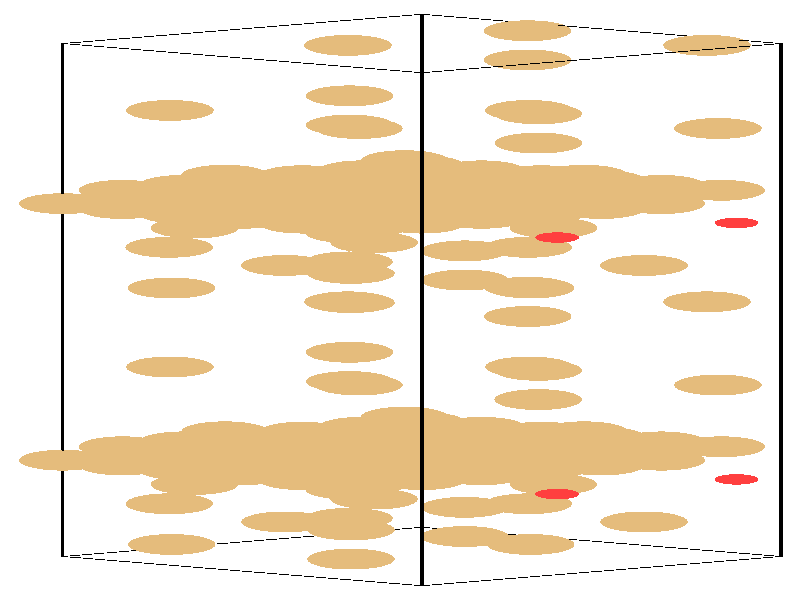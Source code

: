 #include "colors.inc"
#include "finish.inc"

global_settings {assumed_gamma 1 max_trace_level 6}
background {color White}
camera {orthographic
  right -24.13*x up 76.08*y
  direction 1.00*z
  location <0,0,50.00> look_at <0,0,0>}
light_source {<  2.00,   3.00,  40.00> color White
  area_light <0.70, 0, 0>, <0, 0.70, 0>, 3, 3
  adaptive 1 jitter}

#declare simple = finish {phong 0.7}
#declare pale = finish {ambient .5 diffuse .85 roughness .001 specular 0.200 }
#declare intermediate = finish {ambient 0.3 diffuse 0.6 specular 0.10 roughness 0.04 }
#declare vmd = finish {ambient .0 diffuse .65 phong 0.1 phong_size 40. specular 0.500 }
#declare jmol = finish {ambient .2 diffuse .6 specular 1 roughness .001 metallic}
#declare ase2 = finish {ambient 0.05 brilliance 3 diffuse 0.6 metallic specular 0.70 roughness 0.04 reflection 0.15}
#declare ase3 = finish {ambient .15 brilliance 2 diffuse .6 metallic specular 1. roughness .001 reflection .0}
#declare glass = finish {ambient .05 diffuse .3 specular 1. roughness .001}
#declare glass2 = finish {ambient .0 diffuse .3 specular 1. reflection .25 roughness .001}
#declare Rcell = 0.050;
#declare Rbond = 0.100;

#macro atom(LOC, R, COL, TRANS, FIN)
  sphere{LOC, R texture{pigment{color COL transmit TRANS} finish{FIN}}}
#end
#macro constrain(LOC, R, COL, TRANS FIN)
union{torus{R, Rcell rotate 45*z texture{pigment{color COL transmit TRANS} finish{FIN}}}
      torus{R, Rcell rotate -45*z texture{pigment{color COL transmit TRANS} finish{FIN}}}
      translate LOC}
#end

cylinder {<-10.17, -32.52, -33.83>, <  0.66, -36.23, -23.65>, Rcell pigment {Black}}
cylinder {<  0.66, -28.82, -44.00>, < 11.49, -32.52, -33.83>, Rcell pigment {Black}}
cylinder {<  0.66,  36.23, -20.33>, < 11.49,  32.52, -10.15>, Rcell pigment {Black}}
cylinder {<-10.17,  32.52, -10.15>, <  0.66,  28.82,   0.03>, Rcell pigment {Black}}
cylinder {<-10.17, -32.52, -33.83>, <  0.66, -28.82, -44.00>, Rcell pigment {Black}}
cylinder {<  0.66, -36.23, -23.65>, < 11.49, -32.52, -33.83>, Rcell pigment {Black}}
cylinder {<  0.66,  28.82,   0.03>, < 11.49,  32.52, -10.15>, Rcell pigment {Black}}
cylinder {<-10.17,  32.52, -10.15>, <  0.66,  36.23, -20.33>, Rcell pigment {Black}}
cylinder {<-10.17, -32.52, -33.83>, <-10.17,  32.52, -10.15>, Rcell pigment {Black}}
cylinder {<  0.66, -36.23, -23.65>, <  0.66,  28.82,   0.03>, Rcell pigment {Black}}
cylinder {< 11.49, -32.52, -33.83>, < 11.49,  32.52, -10.15>, Rcell pigment {Black}}
cylinder {<  0.66, -28.82, -44.00>, <  0.66,  36.23, -20.33>, Rcell pigment {Black}}
atom(<-10.17, -20.31, -29.38>, 1.32, rgb <0.78, 0.50, 0.20>, 0.0, ase3) // #0 
atom(< -8.37, -20.92, -27.68>, 1.32, rgb <0.78, 0.50, 0.20>, 0.0, ase3) // #1 
atom(< -6.56, -21.54, -25.99>, 1.32, rgb <0.78, 0.50, 0.20>, 0.0, ase3) // #2 
atom(< -8.37, -19.69, -31.08>, 1.32, rgb <0.78, 0.50, 0.20>, 0.0, ase3) // #3 
atom(< -6.56, -20.31, -29.38>, 1.32, rgb <0.78, 0.50, 0.20>, 0.0, ase3) // #4 
atom(< -4.76, -20.92, -27.68>, 1.32, rgb <0.78, 0.50, 0.20>, 0.0, ase3) // #5 
atom(< -6.56, -19.07, -32.77>, 1.32, rgb <0.78, 0.50, 0.20>, 0.0, ase3) // #6 
atom(< -4.76, -19.69, -31.08>, 1.32, rgb <0.78, 0.50, 0.20>, 0.0, ase3) // #7 
atom(< -2.95, -20.31, -29.38>, 1.32, rgb <0.78, 0.50, 0.20>, 0.0, ase3) // #8 
atom(< -8.37, -18.61, -28.76>, 1.32, rgb <0.78, 0.50, 0.20>, 0.0, ase3) // #9 
atom(< -6.56, -19.23, -27.07>, 1.32, rgb <0.78, 0.50, 0.20>, 0.0, ase3) // #10 
atom(< -4.76, -19.85, -25.37>, 1.32, rgb <0.78, 0.50, 0.20>, 0.0, ase3) // #11 
atom(< -6.56, -17.99, -30.46>, 1.32, rgb <0.78, 0.50, 0.20>, 0.0, ase3) // #12 
atom(< -4.76, -18.61, -28.76>, 1.32, rgb <0.78, 0.50, 0.20>, 0.0, ase3) // #13 
atom(< -2.95, -19.23, -27.07>, 1.32, rgb <0.78, 0.50, 0.20>, 0.0, ase3) // #14 
atom(< -4.76, -17.38, -32.15>, 1.32, rgb <0.78, 0.50, 0.20>, 0.0, ase3) // #15 
atom(< -2.95, -17.99, -30.46>, 1.32, rgb <0.78, 0.50, 0.20>, 0.0, ase3) // #16 
atom(< -1.14, -18.61, -28.76>, 1.32, rgb <0.78, 0.50, 0.20>, 0.0, ase3) // #17 
atom(<  3.89,  -8.49, -26.94>, 1.32, rgb <0.78, 0.50, 0.20>, 0.0, ase3) // #18 
atom(<  3.85,  -2.09, -18.73>, 1.32, rgb <0.78, 0.50, 0.20>, 0.0, ase3) // #19 
atom(<  0.14, -18.56, -24.13>, 1.32, rgb <0.78, 0.50, 0.20>, 0.0, ase3) // #20 
atom(< -4.58, -18.00, -25.53>, 1.32, rgb <0.78, 0.50, 0.20>, 0.0, ase3) // #21 
atom(< -6.96,   6.68, -18.19>, 1.32, rgb <0.78, 0.50, 0.20>, 0.0, ase3) // #22 
atom(< -0.78,   7.28, -10.82>, 1.32, rgb <0.78, 0.50, 0.20>, 0.0, ase3) // #23 
atom(<  4.17, -12.63, -19.09>, 1.32, rgb <0.78, 0.50, 0.20>, 0.0, ase3) // #24 
atom(<  1.95,   6.23, -29.18>, 1.32, rgb <0.78, 0.50, 0.20>, 0.0, ase3) // #25 
atom(< -1.48,  -0.33, -16.14>, 1.32, rgb <0.78, 0.50, 0.20>, 0.0, ase3) // #26 
atom(<  4.74,   7.92, -13.25>, 0.66, rgb <1.00, 0.05, 0.05>, 0.0, ase3) // #27 
atom(< -4.24, -18.64, -34.94>, 0.76, rgb <0.56, 0.56, 0.56>, 0.0, ase3) // #28 
atom(<-10.17,  12.22, -17.54>, 1.32, rgb <0.78, 0.50, 0.20>, 0.0, ase3) // #29 
atom(< -8.37,  11.60, -15.85>, 1.32, rgb <0.78, 0.50, 0.20>, 0.0, ase3) // #30 
atom(< -6.56,  10.98, -14.15>, 1.32, rgb <0.78, 0.50, 0.20>, 0.0, ase3) // #31 
atom(< -8.37,  12.83, -19.24>, 1.32, rgb <0.78, 0.50, 0.20>, 0.0, ase3) // #32 
atom(< -6.56,  12.22, -17.54>, 1.32, rgb <0.78, 0.50, 0.20>, 0.0, ase3) // #33 
atom(< -4.76,  11.60, -15.85>, 1.32, rgb <0.78, 0.50, 0.20>, 0.0, ase3) // #34 
atom(< -6.56,  13.45, -20.93>, 1.32, rgb <0.78, 0.50, 0.20>, 0.0, ase3) // #35 
atom(< -4.76,  12.83, -19.24>, 1.32, rgb <0.78, 0.50, 0.20>, 0.0, ase3) // #36 
atom(< -2.95,  12.22, -17.54>, 1.32, rgb <0.78, 0.50, 0.20>, 0.0, ase3) // #37 
atom(< -8.37,  13.91, -16.92>, 1.32, rgb <0.78, 0.50, 0.20>, 0.0, ase3) // #38 
atom(< -6.56,  13.29, -15.23>, 1.32, rgb <0.78, 0.50, 0.20>, 0.0, ase3) // #39 
atom(< -4.76,  12.68, -13.53>, 1.32, rgb <0.78, 0.50, 0.20>, 0.0, ase3) // #40 
atom(< -6.56,  14.53, -18.62>, 1.32, rgb <0.78, 0.50, 0.20>, 0.0, ase3) // #41 
atom(< -4.76,  13.91, -16.92>, 1.32, rgb <0.78, 0.50, 0.20>, 0.0, ase3) // #42 
atom(< -2.95,  13.29, -15.23>, 1.32, rgb <0.78, 0.50, 0.20>, 0.0, ase3) // #43 
atom(< -4.76,  15.15, -20.32>, 1.32, rgb <0.78, 0.50, 0.20>, 0.0, ase3) // #44 
atom(< -2.95,  14.53, -18.62>, 1.32, rgb <0.78, 0.50, 0.20>, 0.0, ase3) // #45 
atom(< -1.14,  13.91, -16.92>, 1.32, rgb <0.78, 0.50, 0.20>, 0.0, ase3) // #46 
atom(<  3.89,  24.04, -15.10>, 1.32, rgb <0.78, 0.50, 0.20>, 0.0, ase3) // #47 
atom(<  3.85,  30.44,  -6.90>, 1.32, rgb <0.78, 0.50, 0.20>, 0.0, ase3) // #48 
atom(<  0.14,  13.96, -12.30>, 1.32, rgb <0.78, 0.50, 0.20>, 0.0, ase3) // #49 
atom(< -4.58,  14.52, -13.70>, 1.32, rgb <0.78, 0.50, 0.20>, 0.0, ase3) // #50 
atom(< -6.96, -25.84, -30.02>, 1.32, rgb <0.78, 0.50, 0.20>, 0.0, ase3) // #51 
atom(< -0.78, -25.24, -22.66>, 1.32, rgb <0.78, 0.50, 0.20>, 0.0, ase3) // #52 
atom(<  4.17,  19.90,  -7.25>, 1.32, rgb <0.78, 0.50, 0.20>, 0.0, ase3) // #53 
atom(<  1.95, -26.29, -41.02>, 1.32, rgb <0.78, 0.50, 0.20>, 0.0, ase3) // #54 
atom(< -1.48, -32.85, -27.97>, 1.32, rgb <0.78, 0.50, 0.20>, 0.0, ase3) // #55 
atom(<  4.74, -24.61, -25.08>, 0.66, rgb <1.00, 0.05, 0.05>, 0.0, ase3) // #56 
atom(< -4.24,  13.88, -23.10>, 0.76, rgb <0.56, 0.56, 0.56>, 0.0, ase3) // #57 
atom(< -4.76, -18.45, -34.47>, 1.32, rgb <0.78, 0.50, 0.20>, 0.0, ase3) // #58 
atom(< -2.95, -19.07, -32.77>, 1.32, rgb <0.78, 0.50, 0.20>, 0.0, ase3) // #59 
atom(< -1.15, -19.69, -31.08>, 1.32, rgb <0.78, 0.50, 0.20>, 0.0, ase3) // #60 
atom(< -2.95, -17.84, -36.16>, 1.32, rgb <0.78, 0.50, 0.20>, 0.0, ase3) // #61 
atom(< -1.15, -18.45, -34.47>, 1.32, rgb <0.78, 0.50, 0.20>, 0.0, ase3) // #62 
atom(<  0.66, -19.07, -32.77>, 1.32, rgb <0.78, 0.50, 0.20>, 0.0, ase3) // #63 
atom(< -1.15, -17.22, -37.86>, 1.32, rgb <0.78, 0.50, 0.20>, 0.0, ase3) // #64 
atom(<  0.66, -17.84, -36.16>, 1.32, rgb <0.78, 0.50, 0.20>, 0.0, ase3) // #65 
atom(<  2.46, -18.45, -34.47>, 1.32, rgb <0.78, 0.50, 0.20>, 0.0, ase3) // #66 
atom(< -2.95, -16.76, -33.85>, 1.32, rgb <0.78, 0.50, 0.20>, 0.0, ase3) // #67 
atom(< -1.15, -17.38, -32.15>, 1.32, rgb <0.78, 0.50, 0.20>, 0.0, ase3) // #68 
atom(<  0.66, -17.99, -30.46>, 1.32, rgb <0.78, 0.50, 0.20>, 0.0, ase3) // #69 
atom(< -1.15, -16.14, -35.55>, 1.32, rgb <0.78, 0.50, 0.20>, 0.0, ase3) // #70 
atom(<  0.66, -16.76, -33.85>, 1.32, rgb <0.78, 0.50, 0.20>, 0.0, ase3) // #71 
atom(<  2.46, -17.38, -32.15>, 1.32, rgb <0.78, 0.50, 0.20>, 0.0, ase3) // #72 
atom(<  0.66, -15.52, -37.24>, 1.32, rgb <0.78, 0.50, 0.20>, 0.0, ase3) // #73 
atom(<  2.46, -16.14, -35.55>, 1.32, rgb <0.78, 0.50, 0.20>, 0.0, ase3) // #74 
atom(<  4.27, -16.76, -33.85>, 1.32, rgb <0.78, 0.50, 0.20>, 0.0, ase3) // #75 
atom(< -1.52, -10.34, -21.85>, 1.32, rgb <0.78, 0.50, 0.20>, 0.0, ase3) // #76 
atom(<  9.26,  -0.23, -23.82>, 1.32, rgb <0.78, 0.50, 0.20>, 0.0, ase3) // #77 
atom(<  5.55, -16.71, -29.22>, 1.32, rgb <0.78, 0.50, 0.20>, 0.0, ase3) // #78 
atom(<  0.84, -16.15, -30.62>, 1.32, rgb <0.78, 0.50, 0.20>, 0.0, ase3) // #79 
atom(< -1.54,   8.54, -23.28>, 1.32, rgb <0.78, 0.50, 0.20>, 0.0, ase3) // #80 
atom(<  4.63,   9.14, -15.91>, 1.32, rgb <0.78, 0.50, 0.20>, 0.0, ase3) // #81 
atom(<  9.59, -10.78, -24.17>, 1.32, rgb <0.78, 0.50, 0.20>, 0.0, ase3) // #82 
atom(< -3.47,   4.38, -24.09>, 1.32, rgb <0.78, 0.50, 0.20>, 0.0, ase3) // #83 
atom(<  3.94,   1.52, -21.23>, 1.32, rgb <0.78, 0.50, 0.20>, 0.0, ase3) // #84 
atom(< 10.15,   9.77, -18.33>, 0.66, rgb <1.00, 0.05, 0.05>, 0.0, ase3) // #85 
atom(< -9.65, -20.49, -29.85>, 0.76, rgb <0.56, 0.56, 0.56>, 0.0, ase3) // #86 
atom(< -4.76,  14.07, -22.63>, 1.32, rgb <0.78, 0.50, 0.20>, 0.0, ase3) // #87 
atom(< -2.95,  13.45, -20.93>, 1.32, rgb <0.78, 0.50, 0.20>, 0.0, ase3) // #88 
atom(< -1.15,  12.83, -19.24>, 1.32, rgb <0.78, 0.50, 0.20>, 0.0, ase3) // #89 
atom(< -2.95,  14.69, -24.33>, 1.32, rgb <0.78, 0.50, 0.20>, 0.0, ase3) // #90 
atom(< -1.15,  14.07, -22.63>, 1.32, rgb <0.78, 0.50, 0.20>, 0.0, ase3) // #91 
atom(<  0.66,  13.45, -20.93>, 1.32, rgb <0.78, 0.50, 0.20>, 0.0, ase3) // #92 
atom(< -1.15,  15.30, -26.02>, 1.32, rgb <0.78, 0.50, 0.20>, 0.0, ase3) // #93 
atom(<  0.66,  14.69, -24.33>, 1.32, rgb <0.78, 0.50, 0.20>, 0.0, ase3) // #94 
atom(<  2.46,  14.07, -22.63>, 1.32, rgb <0.78, 0.50, 0.20>, 0.0, ase3) // #95 
atom(< -2.95,  15.76, -22.01>, 1.32, rgb <0.78, 0.50, 0.20>, 0.0, ase3) // #96 
atom(< -1.15,  15.15, -20.32>, 1.32, rgb <0.78, 0.50, 0.20>, 0.0, ase3) // #97 
atom(<  0.66,  14.53, -18.62>, 1.32, rgb <0.78, 0.50, 0.20>, 0.0, ase3) // #98 
atom(< -1.15,  16.38, -23.71>, 1.32, rgb <0.78, 0.50, 0.20>, 0.0, ase3) // #99 
atom(<  0.66,  15.76, -22.01>, 1.32, rgb <0.78, 0.50, 0.20>, 0.0, ase3) // #100 
atom(<  2.46,  15.15, -20.32>, 1.32, rgb <0.78, 0.50, 0.20>, 0.0, ase3) // #101 
atom(<  0.66,  17.00, -25.41>, 1.32, rgb <0.78, 0.50, 0.20>, 0.0, ase3) // #102 
atom(<  2.46,  16.38, -23.71>, 1.32, rgb <0.78, 0.50, 0.20>, 0.0, ase3) // #103 
atom(<  4.27,  15.76, -22.01>, 1.32, rgb <0.78, 0.50, 0.20>, 0.0, ase3) // #104 
atom(< -1.52,  22.18, -10.02>, 1.32, rgb <0.78, 0.50, 0.20>, 0.0, ase3) // #105 
atom(<  9.26,  32.29, -11.98>, 1.32, rgb <0.78, 0.50, 0.20>, 0.0, ase3) // #106 
atom(<  5.55,  15.82, -17.38>, 1.32, rgb <0.78, 0.50, 0.20>, 0.0, ase3) // #107 
atom(<  0.84,  16.37, -18.78>, 1.32, rgb <0.78, 0.50, 0.20>, 0.0, ase3) // #108 
atom(< -1.54, -23.99, -35.11>, 1.32, rgb <0.78, 0.50, 0.20>, 0.0, ase3) // #109 
atom(<  4.63, -23.39, -27.75>, 1.32, rgb <0.78, 0.50, 0.20>, 0.0, ase3) // #110 
atom(<  9.59,  21.75, -12.34>, 1.32, rgb <0.78, 0.50, 0.20>, 0.0, ase3) // #111 
atom(< -3.47, -28.14, -35.93>, 1.32, rgb <0.78, 0.50, 0.20>, 0.0, ase3) // #112 
atom(<  3.94, -31.00, -33.06>, 1.32, rgb <0.78, 0.50, 0.20>, 0.0, ase3) // #113 
atom(< 10.15, -22.75, -30.17>, 0.66, rgb <1.00, 0.05, 0.05>, 0.0, ase3) // #114 
atom(< -9.65,  12.03, -18.02>, 0.76, rgb <0.56, 0.56, 0.56>, 0.0, ase3) // #115 
atom(< -4.76, -22.16, -24.29>, 1.32, rgb <0.78, 0.50, 0.20>, 0.0, ase3) // #116 
atom(< -2.95, -22.78, -22.59>, 1.32, rgb <0.78, 0.50, 0.20>, 0.0, ase3) // #117 
atom(< -1.14, -23.39, -20.90>, 1.32, rgb <0.78, 0.50, 0.20>, 0.0, ase3) // #118 
atom(< -2.95, -21.54, -25.99>, 1.32, rgb <0.78, 0.50, 0.20>, 0.0, ase3) // #119 
atom(< -1.15, -22.16, -24.29>, 1.32, rgb <0.78, 0.50, 0.20>, 0.0, ase3) // #120 
atom(<  0.66, -22.78, -22.59>, 1.32, rgb <0.78, 0.50, 0.20>, 0.0, ase3) // #121 
atom(< -1.15, -20.92, -27.68>, 1.32, rgb <0.78, 0.50, 0.20>, 0.0, ase3) // #122 
atom(<  0.66, -21.54, -25.99>, 1.32, rgb <0.78, 0.50, 0.20>, 0.0, ase3) // #123 
atom(<  2.46, -22.16, -24.29>, 1.32, rgb <0.78, 0.50, 0.20>, 0.0, ase3) // #124 
atom(< -2.95, -20.46, -23.67>, 1.32, rgb <0.78, 0.50, 0.20>, 0.0, ase3) // #125 
atom(< -1.15, -21.08, -21.98>, 1.32, rgb <0.78, 0.50, 0.20>, 0.0, ase3) // #126 
atom(<  0.66, -21.70, -20.28>, 1.32, rgb <0.78, 0.50, 0.20>, 0.0, ase3) // #127 
atom(< -1.15, -19.85, -25.37>, 1.32, rgb <0.78, 0.50, 0.20>, 0.0, ase3) // #128 
atom(<  0.66, -20.46, -23.67>, 1.32, rgb <0.78, 0.50, 0.20>, 0.0, ase3) // #129 
atom(<  2.46, -21.08, -21.98>, 1.32, rgb <0.78, 0.50, 0.20>, 0.0, ase3) // #130 
atom(<  0.66, -19.23, -27.07>, 1.32, rgb <0.78, 0.50, 0.20>, 0.0, ase3) // #131 
atom(<  2.46, -19.85, -25.37>, 1.32, rgb <0.78, 0.50, 0.20>, 0.0, ase3) // #132 
atom(<  4.27, -20.46, -23.67>, 1.32, rgb <0.78, 0.50, 0.20>, 0.0, ase3) // #133 
atom(< -1.52,  -6.63, -32.03>, 1.32, rgb <0.78, 0.50, 0.20>, 0.0, ase3) // #134 
atom(< -1.57,  -0.23, -23.82>, 1.32, rgb <0.78, 0.50, 0.20>, 0.0, ase3) // #135 
atom(< -5.28, -16.71, -29.22>, 1.32, rgb <0.78, 0.50, 0.20>, 0.0, ase3) // #136 
atom(<  0.84, -19.85, -20.44>, 1.32, rgb <0.78, 0.50, 0.20>, 0.0, ase3) // #137 
atom(< -1.54,   4.83, -13.10>, 1.32, rgb <0.78, 0.50, 0.20>, 0.0, ase3) // #138 
atom(< -6.20,   9.14, -15.91>, 1.32, rgb <0.78, 0.50, 0.20>, 0.0, ase3) // #139 
atom(< -1.24, -10.78, -24.17>, 1.32, rgb <0.78, 0.50, 0.20>, 0.0, ase3) // #140 
atom(<  7.36,   4.38, -24.09>, 1.32, rgb <0.78, 0.50, 0.20>, 0.0, ase3) // #141 
atom(< -6.89,   1.52, -21.23>, 1.32, rgb <0.78, 0.50, 0.20>, 0.0, ase3) // #142 
atom(< -0.68,   9.77, -18.33>, 0.66, rgb <1.00, 0.05, 0.05>, 0.0, ase3) // #143 
atom(<  1.18, -20.49, -29.85>, 0.76, rgb <0.56, 0.56, 0.56>, 0.0, ase3) // #144 
atom(< -4.76,  10.36, -12.45>, 1.32, rgb <0.78, 0.50, 0.20>, 0.0, ase3) // #145 
atom(< -2.95,   9.75, -10.76>, 1.32, rgb <0.78, 0.50, 0.20>, 0.0, ase3) // #146 
atom(< -1.14,   9.13,  -9.06>, 1.32, rgb <0.78, 0.50, 0.20>, 0.0, ase3) // #147 
atom(< -2.95,  10.98, -14.15>, 1.32, rgb <0.78, 0.50, 0.20>, 0.0, ase3) // #148 
atom(< -1.15,  10.36, -12.45>, 1.32, rgb <0.78, 0.50, 0.20>, 0.0, ase3) // #149 
atom(<  0.66,   9.75, -10.76>, 1.32, rgb <0.78, 0.50, 0.20>, 0.0, ase3) // #150 
atom(< -1.15,  11.60, -15.85>, 1.32, rgb <0.78, 0.50, 0.20>, 0.0, ase3) // #151 
atom(<  0.66,  10.98, -14.15>, 1.32, rgb <0.78, 0.50, 0.20>, 0.0, ase3) // #152 
atom(<  2.46,  10.36, -12.45>, 1.32, rgb <0.78, 0.50, 0.20>, 0.0, ase3) // #153 
atom(< -2.95,  12.06, -11.84>, 1.32, rgb <0.78, 0.50, 0.20>, 0.0, ase3) // #154 
atom(< -1.15,  11.44, -10.14>, 1.32, rgb <0.78, 0.50, 0.20>, 0.0, ase3) // #155 
atom(<  0.66,  10.83,  -8.44>, 1.32, rgb <0.78, 0.50, 0.20>, 0.0, ase3) // #156 
atom(< -1.15,  12.68, -13.53>, 1.32, rgb <0.78, 0.50, 0.20>, 0.0, ase3) // #157 
atom(<  0.66,  12.06, -11.84>, 1.32, rgb <0.78, 0.50, 0.20>, 0.0, ase3) // #158 
atom(<  2.46,  11.44, -10.14>, 1.32, rgb <0.78, 0.50, 0.20>, 0.0, ase3) // #159 
atom(<  0.66,  13.29, -15.23>, 1.32, rgb <0.78, 0.50, 0.20>, 0.0, ase3) // #160 
atom(<  2.46,  12.68, -13.53>, 1.32, rgb <0.78, 0.50, 0.20>, 0.0, ase3) // #161 
atom(<  4.27,  12.06, -11.84>, 1.32, rgb <0.78, 0.50, 0.20>, 0.0, ase3) // #162 
atom(< -1.52,  25.89, -20.19>, 1.32, rgb <0.78, 0.50, 0.20>, 0.0, ase3) // #163 
atom(< -1.57,  32.29, -11.98>, 1.32, rgb <0.78, 0.50, 0.20>, 0.0, ase3) // #164 
atom(< -5.28,  15.82, -17.38>, 1.32, rgb <0.78, 0.50, 0.20>, 0.0, ase3) // #165 
atom(<  0.84,  12.67,  -8.61>, 1.32, rgb <0.78, 0.50, 0.20>, 0.0, ase3) // #166 
atom(< -1.54, -27.69, -24.94>, 1.32, rgb <0.78, 0.50, 0.20>, 0.0, ase3) // #167 
atom(< -6.20, -23.39, -27.75>, 1.32, rgb <0.78, 0.50, 0.20>, 0.0, ase3) // #168 
atom(< -1.24,  21.75, -12.34>, 1.32, rgb <0.78, 0.50, 0.20>, 0.0, ase3) // #169 
atom(<  7.36, -28.14, -35.93>, 1.32, rgb <0.78, 0.50, 0.20>, 0.0, ase3) // #170 
atom(< -6.89, -31.00, -33.06>, 1.32, rgb <0.78, 0.50, 0.20>, 0.0, ase3) // #171 
atom(< -0.68, -22.75, -30.17>, 0.66, rgb <1.00, 0.05, 0.05>, 0.0, ase3) // #172 
atom(<  1.18,  12.03, -18.02>, 0.76, rgb <0.56, 0.56, 0.56>, 0.0, ase3) // #173 
atom(<  0.66, -20.31, -29.38>, 1.32, rgb <0.78, 0.50, 0.20>, 0.0, ase3) // #174 
atom(<  2.46, -20.92, -27.68>, 1.32, rgb <0.78, 0.50, 0.20>, 0.0, ase3) // #175 
atom(<  4.27, -21.54, -25.99>, 1.32, rgb <0.78, 0.50, 0.20>, 0.0, ase3) // #176 
atom(<  2.46, -19.69, -31.08>, 1.32, rgb <0.78, 0.50, 0.20>, 0.0, ase3) // #177 
atom(<  4.27, -20.31, -29.38>, 1.32, rgb <0.78, 0.50, 0.20>, 0.0, ase3) // #178 
atom(<  6.07, -20.92, -27.68>, 1.32, rgb <0.78, 0.50, 0.20>, 0.0, ase3) // #179 
atom(<  4.27, -19.07, -32.77>, 1.32, rgb <0.78, 0.50, 0.20>, 0.0, ase3) // #180 
atom(<  6.07, -19.69, -31.08>, 1.32, rgb <0.78, 0.50, 0.20>, 0.0, ase3) // #181 
atom(<  7.88, -20.31, -29.38>, 1.32, rgb <0.78, 0.50, 0.20>, 0.0, ase3) // #182 
atom(<  2.46, -18.61, -28.76>, 1.32, rgb <0.78, 0.50, 0.20>, 0.0, ase3) // #183 
atom(<  4.27, -19.23, -27.07>, 1.32, rgb <0.78, 0.50, 0.20>, 0.0, ase3) // #184 
atom(<  6.07, -19.85, -25.37>, 1.32, rgb <0.78, 0.50, 0.20>, 0.0, ase3) // #185 
atom(<  4.27, -17.99, -30.46>, 1.32, rgb <0.78, 0.50, 0.20>, 0.0, ase3) // #186 
atom(<  6.07, -18.61, -28.76>, 1.32, rgb <0.78, 0.50, 0.20>, 0.0, ase3) // #187 
atom(<  7.88, -19.23, -27.07>, 1.32, rgb <0.78, 0.50, 0.20>, 0.0, ase3) // #188 
atom(<  6.07, -17.38, -32.15>, 1.32, rgb <0.78, 0.50, 0.20>, 0.0, ase3) // #189 
atom(<  7.88, -17.99, -30.46>, 1.32, rgb <0.78, 0.50, 0.20>, 0.0, ase3) // #190 
atom(<  9.69, -18.61, -28.76>, 1.32, rgb <0.78, 0.50, 0.20>, 0.0, ase3) // #191 
atom(< -6.94,  -8.49, -26.94>, 1.32, rgb <0.78, 0.50, 0.20>, 0.0, ase3) // #192 
atom(<  3.85,   1.62, -28.91>, 1.32, rgb <0.78, 0.50, 0.20>, 0.0, ase3) // #193 
atom(<  0.14, -14.85, -34.31>, 1.32, rgb <0.78, 0.50, 0.20>, 0.0, ase3) // #194 
atom(<  6.25, -18.00, -25.53>, 1.32, rgb <0.78, 0.50, 0.20>, 0.0, ase3) // #195 
atom(<  3.87,   6.68, -18.19>, 1.32, rgb <0.78, 0.50, 0.20>, 0.0, ase3) // #196 
atom(< -0.78,  10.99, -21.00>, 1.32, rgb <0.78, 0.50, 0.20>, 0.0, ase3) // #197 
atom(<  4.17,  -8.92, -29.26>, 1.32, rgb <0.78, 0.50, 0.20>, 0.0, ase3) // #198 
atom(<  1.95,   2.53, -19.01>, 1.32, rgb <0.78, 0.50, 0.20>, 0.0, ase3) // #199 
atom(< -1.48,   3.37, -26.31>, 1.32, rgb <0.78, 0.50, 0.20>, 0.0, ase3) // #200 
atom(<  4.74,  11.62, -23.42>, 0.66, rgb <1.00, 0.05, 0.05>, 0.0, ase3) // #201 
atom(< -4.24, -22.35, -24.77>, 0.76, rgb <0.56, 0.56, 0.56>, 0.0, ase3) // #202 
atom(<  0.66,  12.22, -17.54>, 1.32, rgb <0.78, 0.50, 0.20>, 0.0, ase3) // #203 
atom(<  2.46,  11.60, -15.85>, 1.32, rgb <0.78, 0.50, 0.20>, 0.0, ase3) // #204 
atom(<  4.27,  10.98, -14.15>, 1.32, rgb <0.78, 0.50, 0.20>, 0.0, ase3) // #205 
atom(<  2.46,  12.83, -19.24>, 1.32, rgb <0.78, 0.50, 0.20>, 0.0, ase3) // #206 
atom(<  4.27,  12.22, -17.54>, 1.32, rgb <0.78, 0.50, 0.20>, 0.0, ase3) // #207 
atom(<  6.07,  11.60, -15.85>, 1.32, rgb <0.78, 0.50, 0.20>, 0.0, ase3) // #208 
atom(<  4.27,  13.45, -20.93>, 1.32, rgb <0.78, 0.50, 0.20>, 0.0, ase3) // #209 
atom(<  6.07,  12.83, -19.24>, 1.32, rgb <0.78, 0.50, 0.20>, 0.0, ase3) // #210 
atom(<  7.88,  12.22, -17.54>, 1.32, rgb <0.78, 0.50, 0.20>, 0.0, ase3) // #211 
atom(<  2.46,  13.91, -16.92>, 1.32, rgb <0.78, 0.50, 0.20>, 0.0, ase3) // #212 
atom(<  4.27,  13.29, -15.23>, 1.32, rgb <0.78, 0.50, 0.20>, 0.0, ase3) // #213 
atom(<  6.07,  12.68, -13.53>, 1.32, rgb <0.78, 0.50, 0.20>, 0.0, ase3) // #214 
atom(<  4.27,  14.53, -18.62>, 1.32, rgb <0.78, 0.50, 0.20>, 0.0, ase3) // #215 
atom(<  6.07,  13.91, -16.92>, 1.32, rgb <0.78, 0.50, 0.20>, 0.0, ase3) // #216 
atom(<  7.88,  13.29, -15.23>, 1.32, rgb <0.78, 0.50, 0.20>, 0.0, ase3) // #217 
atom(<  6.07,  15.15, -20.32>, 1.32, rgb <0.78, 0.50, 0.20>, 0.0, ase3) // #218 
atom(<  7.88,  14.53, -18.62>, 1.32, rgb <0.78, 0.50, 0.20>, 0.0, ase3) // #219 
atom(<  9.69,  13.91, -16.92>, 1.32, rgb <0.78, 0.50, 0.20>, 0.0, ase3) // #220 
atom(< -6.94,  24.04, -15.10>, 1.32, rgb <0.78, 0.50, 0.20>, 0.0, ase3) // #221 
atom(<  3.85,  34.14, -17.07>, 1.32, rgb <0.78, 0.50, 0.20>, 0.0, ase3) // #222 
atom(<  0.14,  17.67, -22.47>, 1.32, rgb <0.78, 0.50, 0.20>, 0.0, ase3) // #223 
atom(<  6.25,  14.52, -13.70>, 1.32, rgb <0.78, 0.50, 0.20>, 0.0, ase3) // #224 
atom(<  3.87, -25.84, -30.02>, 1.32, rgb <0.78, 0.50, 0.20>, 0.0, ase3) // #225 
atom(< -0.78, -21.54, -32.84>, 1.32, rgb <0.78, 0.50, 0.20>, 0.0, ase3) // #226 
atom(<  4.17,  23.60, -17.42>, 1.32, rgb <0.78, 0.50, 0.20>, 0.0, ase3) // #227 
atom(<  1.95, -29.99, -30.84>, 1.32, rgb <0.78, 0.50, 0.20>, 0.0, ase3) // #228 
atom(< -1.48, -29.15, -38.15>, 1.32, rgb <0.78, 0.50, 0.20>, 0.0, ase3) // #229 
atom(<  4.74, -20.90, -35.26>, 0.66, rgb <1.00, 0.05, 0.05>, 0.0, ase3) // #230 
atom(< -4.24,  10.18, -12.93>, 0.76, rgb <0.56, 0.56, 0.56>, 0.0, ase3) // #231 
